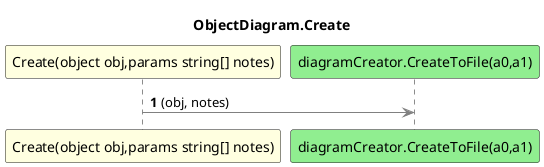@startuml ObjectDiagram.Create
title ObjectDiagram.Create
participant "Create(object obj,params string[] notes)" as Create_p0_p1 #LightYellow
participant "diagramCreator.CreateToFile(a0,a1)" as diagramCreator_CreateToFile_a0_a1 #LightGreen
autonumber
Create_p0_p1 -[#grey]> diagramCreator_CreateToFile_a0_a1 : (obj, notes)
@enduml
